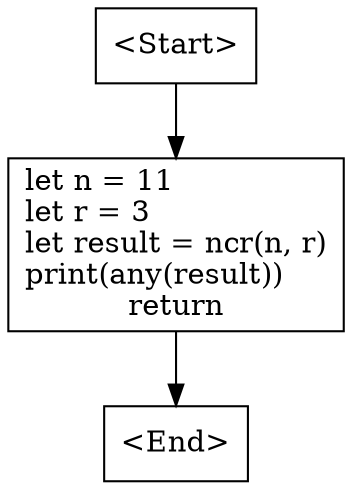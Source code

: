 digraph G {
	N0 [label = "<Start>", shape = box]
	N1 [label = "let n = 11\llet r = 3\llet result = ncr(n, r)\lprint(any(result))\lreturn", shape = box]
	N2 [label = "<End>", shape = box]
	N0 -> N1 [label = ""]
	N1 -> N2 [label = ""]
}
